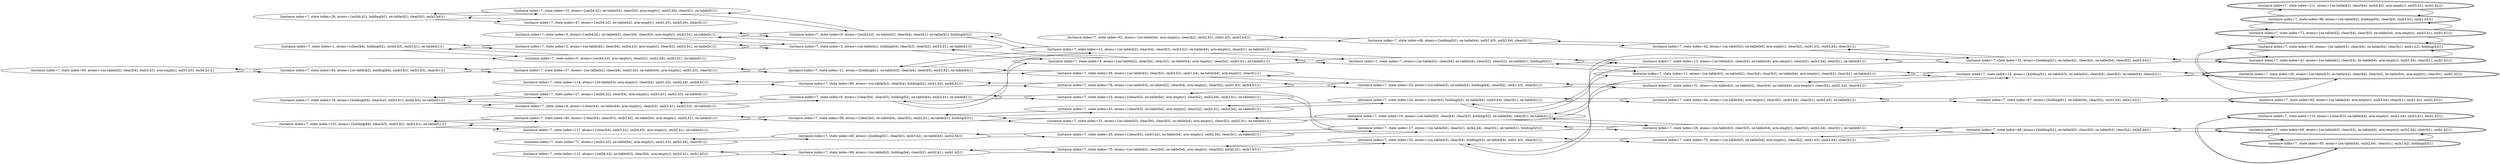 digraph {
rankdir="LR"
s90[label="(instance index=7, state index=90, atoms={on-table(b2), clear(b4), on(b3,b2), arm-empty(), on(b1,b3), on(b4,b1)})"]
s47[label="(instance index=7, state index=47, atoms={on(b4,b2), on-table(b2), arm-empty(), on(b1,b3), on(b3,b4), clear(b1)})"]
s0[label="(instance index=7, state index=0, atoms={on(b4,b3), arm-empty(), clear(b2), on(b2,b4), on(b3,b1), on-table(b1)})"]
s27[label="(instance index=7, state index=27, atoms={on(b4,b2), clear(b4), arm-empty(), on(b3,b1), on(b2,b3), on-table(b1)})"]
s117[label="(instance index=7, state index=117, atoms={clear(b4), on(b3,b2), on(b4,b3), arm-empty(), on(b2,b1), on-table(b1)})"]
s64[label="(instance index=7, state index=64, atoms={on-table(b2), holding(b4), on(b3,b2), on(b1,b3), clear(b1)})"]
s102[label="(instance index=7, state index=102, atoms={holding(b4), clear(b3), on(b3,b2), on(b2,b1), on-table(b1)})"]
s16[label="(instance index=7, state index=16, atoms={holding(b4), clear(b2), on(b3,b1), on(b2,b3), on-table(b1)})"]
s1[label="(instance index=7, state index=1, atoms={clear(b4), holding(b2), on(b4,b3), on(b3,b1), on-table(b1)})"]
s26[label="(instance index=7, state index=26, atoms={on(b4,b2), holding(b1), on-table(b2), clear(b3), on(b3,b4)})"]
s37[label="(instance index=7, state index=37, atoms={on-table(b2), clear(b4), on(b3,b2), on-table(b4), arm-empty(), on(b1,b3), clear(b1)})"]
s71[label="(instance index=7, state index=71, atoms={on(b3,b2), on-table(b4), arm-empty(), on(b1,b3), on(b2,b4), clear(b1)})"]
s80[label="(instance index=7, state index=80, atoms={clear(b4), clear(b3), on(b3,b2), on-table(b4), arm-empty(), on(b2,b1), on-table(b1)})"]
s113[label="(instance index=7, state index=113, atoms={on(b4,b2), on-table(b3), clear(b4), arm-empty(), on(b2,b1), on(b1,b3)})"]
s9[label="(instance index=7, state index=9, atoms={clear(b4), on-table(b4), arm-empty(), clear(b2), on(b3,b1), on(b2,b3), on-table(b1)})"]
s2[label="(instance index=7, state index=2, atoms={on-table(b2), clear(b4), on(b4,b3), arm-empty(), clear(b2), on(b3,b1), on-table(b1)})"]
s5[label="(instance index=7, state index=5, atoms={on(b4,b2), on-table(b2), clear(b4), clear(b3), arm-empty(), on(b3,b1), on-table(b1)})"]
s15[label="(instance index=7, state index=15, atoms={on(b4,b2), on-table(b2), clear(b3), arm-empty(), on(b3,b4), clear(b1), on-table(b1)})"]
s114[label="(instance index=7, state index=114, atoms={on-table(b3), arm-empty(), clear(b2), on(b1,b3), on(b2,b4), on(b4,b1)})"]
s8[label="(instance index=7, state index=8, atoms={on(b4,b2), on-table(b2), clear(b4), clear(b1), on-table(b1), holding(b3)})"]
s56[label="(instance index=7, state index=56, atoms={clear(b4), on-table(b4), clear(b2), on(b2,b1), on-table(b1), holding(b3)})"]
s98[label="(instance index=7, state index=98, atoms={on-table(b3), holding(b4), clear(b2), on(b2,b1), on(b1,b3)})"]
s6[label="(instance index=7, state index=6, atoms={clear(b4), clear(b3), holding(b2), on-table(b4), on(b3,b1), on-table(b1)})"]
s49[label="(instance index=7, state index=49, atoms={holding(b1), clear(b3), on(b3,b2), on-table(b4), on(b2,b4)})"]
s3[label="(instance index=7, state index=3, atoms={on-table(b2), holding(b4), clear(b3), clear(b2), on(b3,b1), on-table(b1)})"]
s21[label="(instance index=7, state index=21, atoms={holding(b1), on-table(b2), clear(b4), clear(b3), on(b3,b2), on-table(b4)})"]
s99[label="(instance index=7, state index=99, atoms={on-table(b3), clear(b4), holding(b2), on(b1,b3), on(b4,b1)})"]
s76[label="(instance index=7, state index=76, atoms={on-table(b3), on-table(b2), clear(b4), arm-empty(), clear(b2), on(b1,b3), on(b4,b1)})"]
s10[label="(instance index=7, state index=10, atoms={clear(b3), on-table(b4), arm-empty(), clear(b2), on(b2,b4), on(b3,b1), on-table(b1)})"]
s43[label="(instance index=7, state index=43, atoms={clear(b3), on-table(b4), arm-empty(), clear(b2), on(b2,b1), on(b3,b4), on-table(b1)})"]
s75[label="(instance index=7, state index=75, atoms={on-table(b3), clear(b4), on-table(b4), arm-empty(), clear(b2), on(b2,b1), on(b1,b3)})"]
s29[label="(instance index=7, state index=29, atoms={clear(b3), on(b3,b2), on-table(b4), arm-empty(), on(b2,b4), clear(b1), on-table(b1)})"]
s33[label="(instance index=7, state index=33, atoms={on-table(b3), clear(b4), clear(b3), on-table(b4), arm-empty(), clear(b2), on(b2,b1), on-table(b1)})"]
s92[label="(instance index=7, state index=92, atoms={on-table(b4), arm-empty(), clear(b2), on(b2,b1), on(b1,b3), on(b3,b4)})"]
s4[label="(instance index=7, state index=4, atoms={on-table(b2), clear(b4), clear(b3), on-table(b4), arm-empty(), clear(b2), on(b3,b1), on-table(b1)})"]
s12[label="(instance index=7, state index=12, atoms={on-table(b2), clear(b4), clear(b3), on(b3,b2), on-table(b4), arm-empty(), clear(b1), on-table(b1)})"]
s38[label="(instance index=7, state index=38, atoms={on-table(b2), clear(b3), on(b3,b2), on(b1,b4), on-table(b4), arm-empty(), clear(b1)})"]
s7[label="(instance index=7, state index=7, atoms={on-table(b2), clear(b4), on-table(b4), clear(b2), clear(b1), on-table(b1), holding(b3)})"]
s66[label="(instance index=7, state index=66, atoms={holding(b2), on-table(b4), on(b1,b3), on(b3,b4), clear(b1)})"]
s17[label="(instance index=7, state index=17, atoms={on-table(b4), clear(b2), on(b2,b4), clear(b1), on-table(b1), holding(b3)})"]
s53[label="(instance index=7, state index=53, atoms={on-table(b3), on-table(b2), holding(b4), clear(b2), on(b1,b3), clear(b1)})"]
s24[label="(instance index=7, state index=24, atoms={clear(b3), holding(b2), on-table(b4), on(b3,b4), clear(b1), on-table(b1)})"]
s52[label="(instance index=7, state index=52, atoms={on-table(b3), clear(b4), holding(b2), on-table(b4), on(b1,b3), clear(b1)})"]
s19[label="(instance index=7, state index=19, atoms={on-table(b3), clear(b4), clear(b3), holding(b2), on-table(b4), clear(b1), on-table(b1)})"]
s42[label="(instance index=7, state index=42, atoms={on-table(b2), on-table(b4), arm-empty(), clear(b2), on(b1,b3), on(b3,b4), clear(b1)})"]
s13[label="(instance index=7, state index=13, atoms={on-table(b2), clear(b3), on-table(b4), arm-empty(), clear(b2), on(b3,b4), clear(b1), on-table(b1)})"]
s31[label="(instance index=7, state index=31, atoms={on-table(b3), on-table(b2), clear(b4), on-table(b4), arm-empty(), clear(b2), on(b1,b3), clear(b1)})"]
s28[label="(instance index=7, state index=28, atoms={on-table(b3), clear(b3), on-table(b4), arm-empty(), clear(b2), on(b2,b4), clear(b1), on-table(b1)})"]
s44[label="(instance index=7, state index=44, atoms={on-table(b4), arm-empty(), clear(b2), on(b3,b4), clear(b1), on(b2,b3), on-table(b1)})"]
s11[label="(instance index=7, state index=11, atoms={on-table(b3), on-table(b2), clear(b4), clear(b3), on-table(b4), arm-empty(), clear(b2), clear(b1), on-table(b1)})"]
s70[label="(instance index=7, state index=70, atoms={on-table(b3), on-table(b4), arm-empty(), clear(b2), on(b1,b3), on(b2,b4), clear(b1)})"]
s23[label="(instance index=7, state index=23, atoms={holding(b1), on-table(b2), clear(b3), on-table(b4), clear(b2), on(b3,b4)})"]
s67[label="(instance index=7, state index=67, atoms={holding(b1), on-table(b4), clear(b2), on(b3,b4), on(b2,b3)})"]
s18[label="(instance index=7, state index=18, atoms={holding(b1), on-table(b3), on-table(b2), clear(b4), clear(b3), on-table(b4), clear(b2)})"]
s48[label="(instance index=7, state index=48, atoms={holding(b1), on-table(b3), clear(b3), on-table(b4), clear(b2), on(b2,b4)})"]
s72[peripheries=2,label="(instance index=7, state index=72, atoms={on-table(b2), clear(b4), clear(b3), on-table(b4), arm-empty(), on(b3,b1), on(b1,b2)})"]
s95[peripheries=2,label="(instance index=7, state index=95, atoms={on-table(b4), on(b2,b4), clear(b1), on(b1,b2), holding(b3)})"]
s69[peripheries=2,label="(instance index=7, state index=69, atoms={on-table(b3), clear(b3), on-table(b4), arm-empty(), on(b2,b4), clear(b1), on(b1,b2)})"]
s30[peripheries=2,label="(instance index=7, state index=30, atoms={on-table(b3), on-table(b2), clear(b4), clear(b3), on-table(b4), arm-empty(), clear(b1), on(b1,b2)})"]
s93[peripheries=2,label="(instance index=7, state index=93, atoms={on-table(b4), arm-empty(), on(b3,b4), clear(b1), on(b1,b2), on(b2,b3)})"]
s41[peripheries=2,label="(instance index=7, state index=41, atoms={on-table(b2), clear(b3), on-table(b4), arm-empty(), on(b3,b4), clear(b1), on(b1,b2)})"]
s111[peripheries=2,label="(instance index=7, state index=111, atoms={on-table(b2), clear(b4), on(b4,b3), arm-empty(), on(b3,b1), on(b1,b2)})"]
s110[peripheries=2,label="(instance index=7, state index=110, atoms={clear(b3), on-table(b4), arm-empty(), on(b2,b4), on(b3,b1), on(b1,b2)})"]
s50[peripheries=2,label="(instance index=7, state index=50, atoms={on-table(b2), clear(b4), on-table(b4), clear(b1), on(b1,b2), holding(b3)})"]
s96[peripheries=2,label="(instance index=7, state index=96, atoms={on-table(b2), holding(b4), clear(b3), on(b3,b1), on(b1,b2)})"]
Dangling [ label = "", style = invis ]
{ rank = same; Dangling }
Dangling -> s0
{ rank = same; s0}
{ rank = same; s64,s102,s16,s1,s26}
{ rank = same; s37,s71,s80,s113,s9,s2,s5,s15,s114}
{ rank = same; s8,s56,s98,s6,s49,s3,s21,s99}
{ rank = same; s76,s10,s43,s75,s29,s33,s92,s4,s12,s38}
{ rank = same; s7,s66,s17,s53,s24,s52,s19}
{ rank = same; s42,s13,s31,s28,s44,s11,s70}
{ rank = same; s23,s67,s18,s48}
{ rank = same; s72,s95,s69,s30,s93,s41,s111,s110,s50,s96}
{
s90->s64
s47->s26
s0->s1
s27->s16
s117->s102
}
{
s64->s37
s64->s90
s102->s117
s102->s80
s16->s27
s16->s9
s1->s2
s1->s0
s26->s47
s26->s15
}
{
s37->s21
s37->s64
s71->s49
s80->s102
s80->s56
s113->s98
s9->s6
s9->s16
s2->s3
s2->s1
s5->s3
s5->s8
s15->s26
s15->s8
s114->s99
}
{
s8->s5
s8->s15
s8->s12
s56->s43
s56->s33
s56->s80
s98->s75
s98->s113
s6->s4
s6->s10
s6->s9
s49->s71
s49->s29
s3->s4
s3->s5
s3->s2
s21->s38
s21->s37
s21->s12
s99->s76
s99->s114
}
{
s76->s53
s76->s99
s10->s6
s10->s17
s43->s24
s43->s56
s75->s52
s75->s98
s29->s49
s29->s17
s33->s19
s33->s56
s92->s66
s4->s7
s4->s6
s4->s3
s12->s7
s12->s21
s12->s8
s38->s53
s38->s21
}
{
s7->s13
s7->s4
s7->s11
s7->s12
s66->s92
s66->s42
s17->s29
s17->s28
s17->s10
s53->s38
s53->s31
s53->s76
s24->s44
s24->s13
s24->s43
s52->s31
s52->s70
s52->s75
s19->s28
s19->s11
s19->s33
}
{
s42->s23
s42->s66
s13->s23
s13->s7
s13->s24
s31->s53
s31->s52
s31->s18
s28->s19
s28->s17
s28->s48
s44->s67
s44->s24
s11->s7
s11->s19
s11->s18
s70->s52
s70->s48
}
{
s23->s13
s23->s42
s23->s41
s67->s93
s67->s44
s18->s31
s18->s30
s18->s11
s48->s69
s48->s70
s48->s28
}
{
s72->s50
s72->s96
s95->s110
s95->s69
s69->s95
s69->s48
s30->s50
s30->s18
s93->s67
s41->s23
s41->s50
s111->s96
s110->s95
s50->s41
s50->s30
s50->s72
s96->s111
s96->s72
}
}
